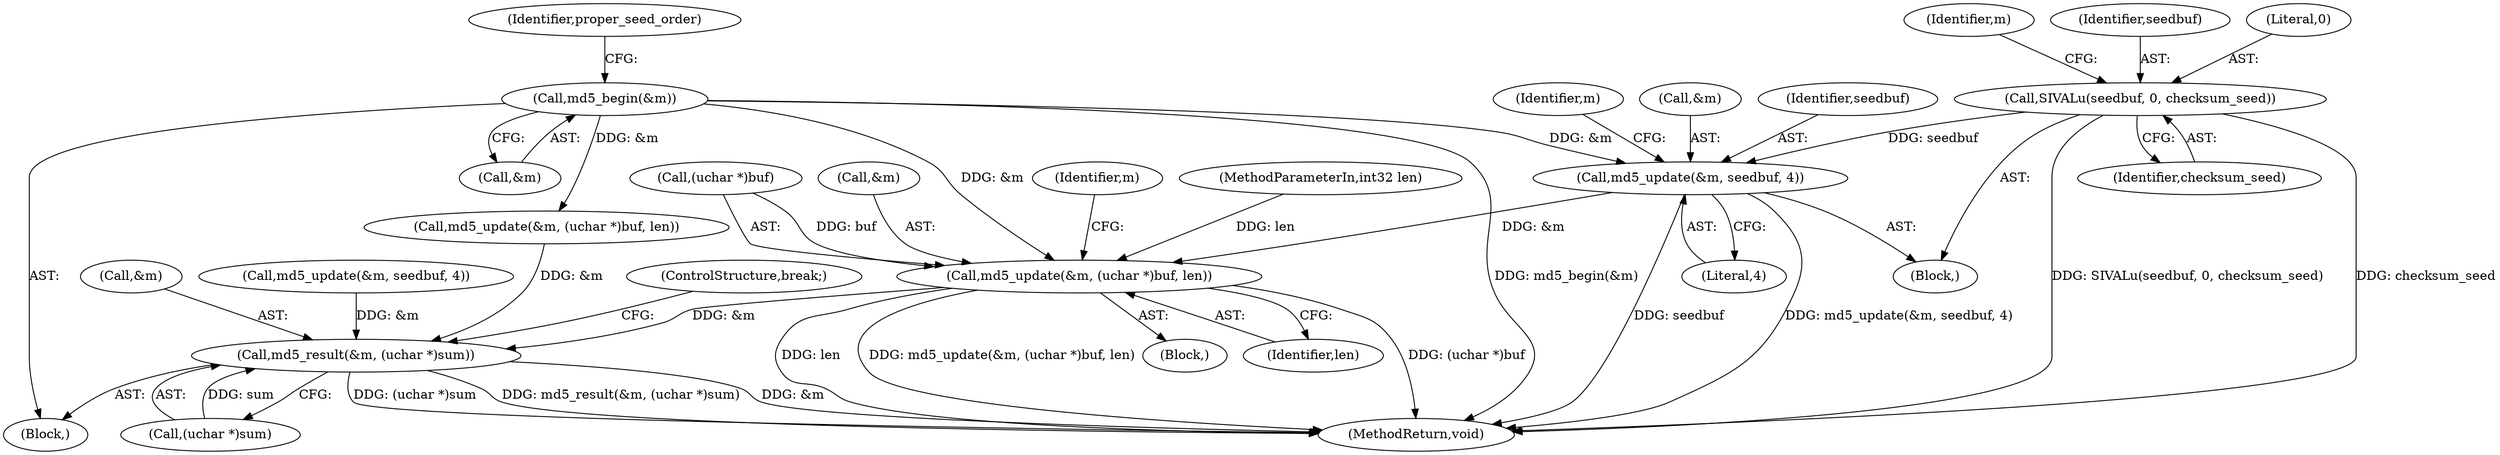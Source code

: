 digraph "0_samba_7b8a4ecd6ff9cdf4e5d3850ebf822f1e989255b3_1@API" {
"1000126" [label="(Call,md5_update(&m, seedbuf, 4))"];
"1000113" [label="(Call,md5_begin(&m))"];
"1000122" [label="(Call,SIVALu(seedbuf, 0, checksum_seed))"];
"1000131" [label="(Call,md5_update(&m, (uchar *)buf, len))"];
"1000159" [label="(Call,md5_result(&m, (uchar *)sum))"];
"1000125" [label="(Identifier,checksum_seed)"];
"1000161" [label="(Identifier,m)"];
"1000165" [label="(ControlStructure,break;)"];
"1000159" [label="(Call,md5_result(&m, (uchar *)sum))"];
"1000160" [label="(Call,&m)"];
"1000122" [label="(Call,SIVALu(seedbuf, 0, checksum_seed))"];
"1000123" [label="(Identifier,seedbuf)"];
"1000127" [label="(Call,&m)"];
"1000114" [label="(Call,&m)"];
"1000154" [label="(Call,md5_update(&m, seedbuf, 4))"];
"1000129" [label="(Identifier,seedbuf)"];
"1000103" [label="(MethodParameterIn,int32 len)"];
"1000126" [label="(Call,md5_update(&m, seedbuf, 4))"];
"1000124" [label="(Literal,0)"];
"1000263" [label="(MethodReturn,void)"];
"1000162" [label="(Call,(uchar *)sum)"];
"1000113" [label="(Call,md5_begin(&m))"];
"1000117" [label="(Identifier,proper_seed_order)"];
"1000130" [label="(Literal,4)"];
"1000131" [label="(Call,md5_update(&m, (uchar *)buf, len))"];
"1000140" [label="(Call,md5_update(&m, (uchar *)buf, len))"];
"1000134" [label="(Call,(uchar *)buf)"];
"1000121" [label="(Block,)"];
"1000132" [label="(Call,&m)"];
"1000133" [label="(Identifier,m)"];
"1000128" [label="(Identifier,m)"];
"1000111" [label="(Block,)"];
"1000118" [label="(Block,)"];
"1000137" [label="(Identifier,len)"];
"1000126" -> "1000121"  [label="AST: "];
"1000126" -> "1000130"  [label="CFG: "];
"1000127" -> "1000126"  [label="AST: "];
"1000129" -> "1000126"  [label="AST: "];
"1000130" -> "1000126"  [label="AST: "];
"1000133" -> "1000126"  [label="CFG: "];
"1000126" -> "1000263"  [label="DDG: md5_update(&m, seedbuf, 4)"];
"1000126" -> "1000263"  [label="DDG: seedbuf"];
"1000113" -> "1000126"  [label="DDG: &m"];
"1000122" -> "1000126"  [label="DDG: seedbuf"];
"1000126" -> "1000131"  [label="DDG: &m"];
"1000113" -> "1000111"  [label="AST: "];
"1000113" -> "1000114"  [label="CFG: "];
"1000114" -> "1000113"  [label="AST: "];
"1000117" -> "1000113"  [label="CFG: "];
"1000113" -> "1000263"  [label="DDG: md5_begin(&m)"];
"1000113" -> "1000131"  [label="DDG: &m"];
"1000113" -> "1000140"  [label="DDG: &m"];
"1000122" -> "1000121"  [label="AST: "];
"1000122" -> "1000125"  [label="CFG: "];
"1000123" -> "1000122"  [label="AST: "];
"1000124" -> "1000122"  [label="AST: "];
"1000125" -> "1000122"  [label="AST: "];
"1000128" -> "1000122"  [label="CFG: "];
"1000122" -> "1000263"  [label="DDG: checksum_seed"];
"1000122" -> "1000263"  [label="DDG: SIVALu(seedbuf, 0, checksum_seed)"];
"1000131" -> "1000118"  [label="AST: "];
"1000131" -> "1000137"  [label="CFG: "];
"1000132" -> "1000131"  [label="AST: "];
"1000134" -> "1000131"  [label="AST: "];
"1000137" -> "1000131"  [label="AST: "];
"1000161" -> "1000131"  [label="CFG: "];
"1000131" -> "1000263"  [label="DDG: (uchar *)buf"];
"1000131" -> "1000263"  [label="DDG: len"];
"1000131" -> "1000263"  [label="DDG: md5_update(&m, (uchar *)buf, len)"];
"1000134" -> "1000131"  [label="DDG: buf"];
"1000103" -> "1000131"  [label="DDG: len"];
"1000131" -> "1000159"  [label="DDG: &m"];
"1000159" -> "1000111"  [label="AST: "];
"1000159" -> "1000162"  [label="CFG: "];
"1000160" -> "1000159"  [label="AST: "];
"1000162" -> "1000159"  [label="AST: "];
"1000165" -> "1000159"  [label="CFG: "];
"1000159" -> "1000263"  [label="DDG: md5_result(&m, (uchar *)sum)"];
"1000159" -> "1000263"  [label="DDG: &m"];
"1000159" -> "1000263"  [label="DDG: (uchar *)sum"];
"1000154" -> "1000159"  [label="DDG: &m"];
"1000140" -> "1000159"  [label="DDG: &m"];
"1000162" -> "1000159"  [label="DDG: sum"];
}
